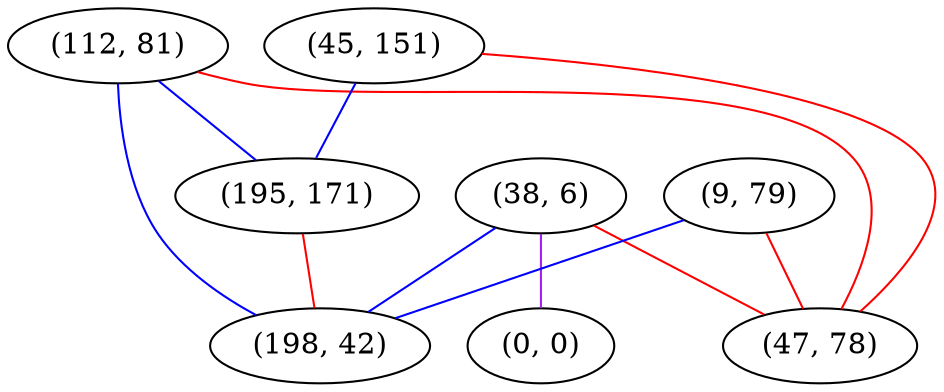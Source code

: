 graph "" {
"(112, 81)";
"(45, 151)";
"(38, 6)";
"(9, 79)";
"(195, 171)";
"(198, 42)";
"(0, 0)";
"(47, 78)";
"(112, 81)" -- "(47, 78)"  [color=red, key=0, weight=1];
"(112, 81)" -- "(198, 42)"  [color=blue, key=0, weight=3];
"(112, 81)" -- "(195, 171)"  [color=blue, key=0, weight=3];
"(45, 151)" -- "(47, 78)"  [color=red, key=0, weight=1];
"(45, 151)" -- "(195, 171)"  [color=blue, key=0, weight=3];
"(38, 6)" -- "(47, 78)"  [color=red, key=0, weight=1];
"(38, 6)" -- "(0, 0)"  [color=purple, key=0, weight=4];
"(38, 6)" -- "(198, 42)"  [color=blue, key=0, weight=3];
"(9, 79)" -- "(47, 78)"  [color=red, key=0, weight=1];
"(9, 79)" -- "(198, 42)"  [color=blue, key=0, weight=3];
"(195, 171)" -- "(198, 42)"  [color=red, key=0, weight=1];
}
